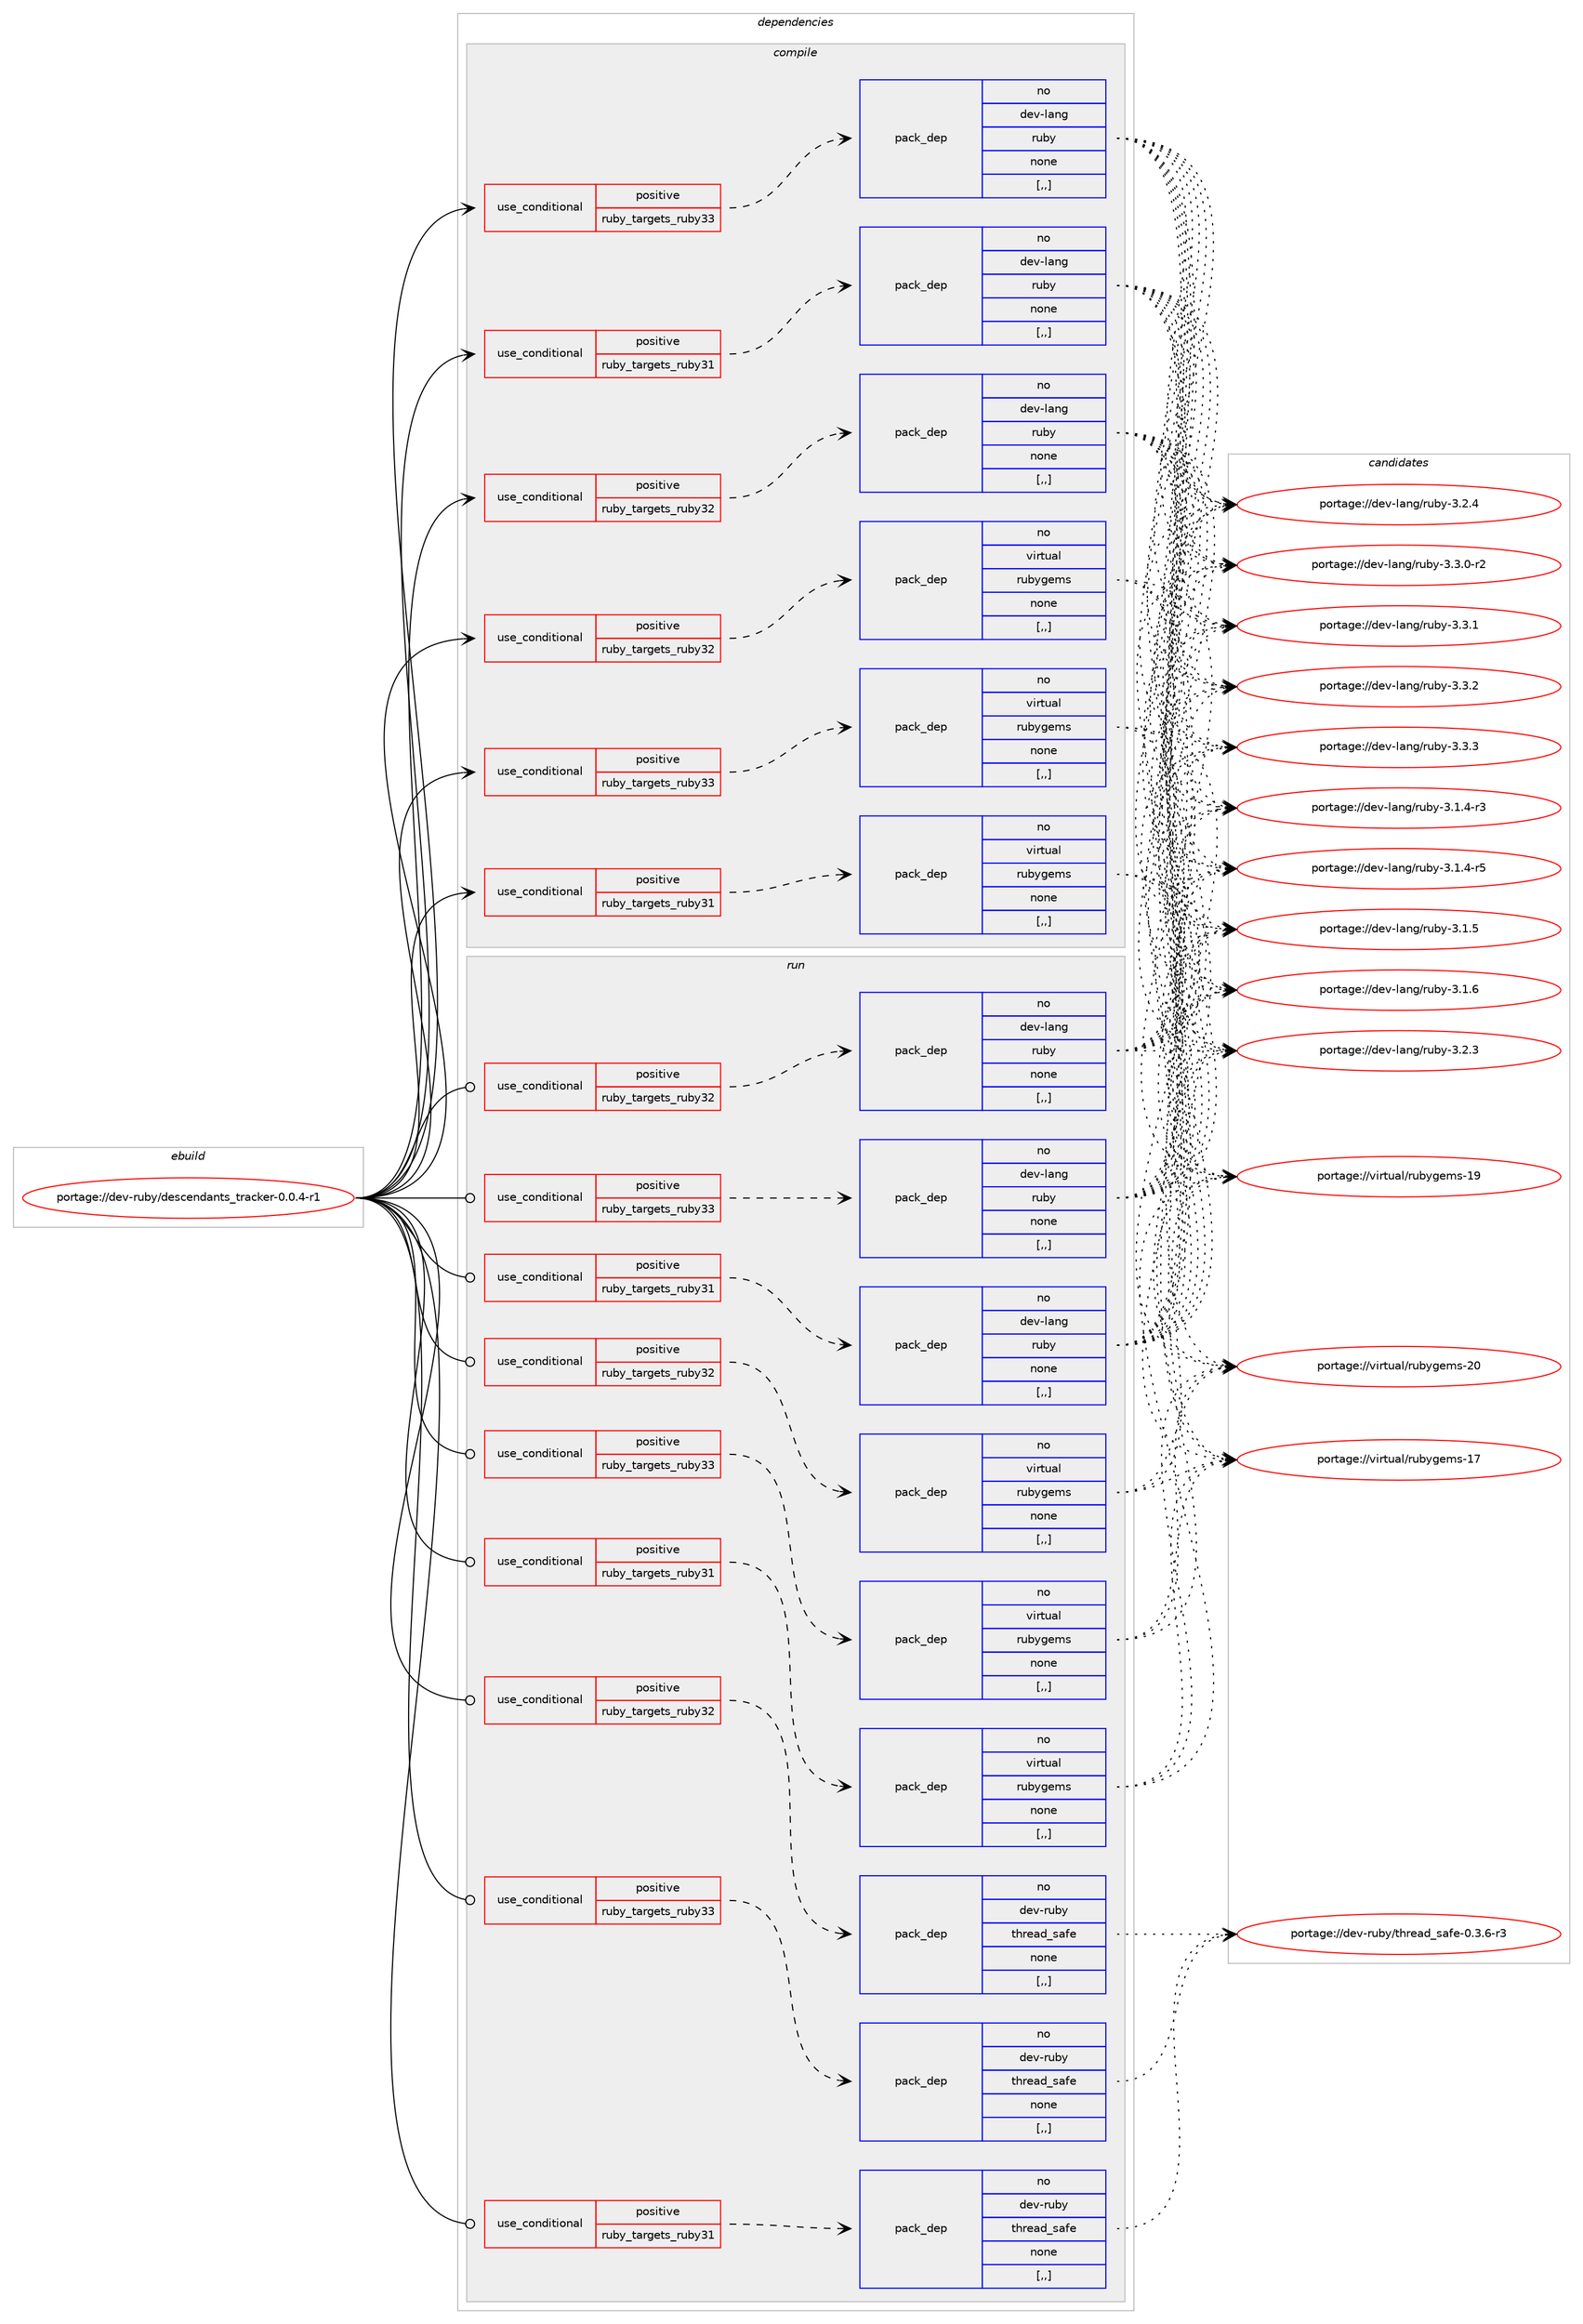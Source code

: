 digraph prolog {

# *************
# Graph options
# *************

newrank=true;
concentrate=true;
compound=true;
graph [rankdir=LR,fontname=Helvetica,fontsize=10,ranksep=1.5];#, ranksep=2.5, nodesep=0.2];
edge  [arrowhead=vee];
node  [fontname=Helvetica,fontsize=10];

# **********
# The ebuild
# **********

subgraph cluster_leftcol {
color=gray;
rank=same;
label=<<i>ebuild</i>>;
id [label="portage://dev-ruby/descendants_tracker-0.0.4-r1", color=red, width=4, href="../dev-ruby/descendants_tracker-0.0.4-r1.svg"];
}

# ****************
# The dependencies
# ****************

subgraph cluster_midcol {
color=gray;
label=<<i>dependencies</i>>;
subgraph cluster_compile {
fillcolor="#eeeeee";
style=filled;
label=<<i>compile</i>>;
subgraph cond45401 {
dependency177493 [label=<<TABLE BORDER="0" CELLBORDER="1" CELLSPACING="0" CELLPADDING="4"><TR><TD ROWSPAN="3" CELLPADDING="10">use_conditional</TD></TR><TR><TD>positive</TD></TR><TR><TD>ruby_targets_ruby31</TD></TR></TABLE>>, shape=none, color=red];
subgraph pack130827 {
dependency177494 [label=<<TABLE BORDER="0" CELLBORDER="1" CELLSPACING="0" CELLPADDING="4" WIDTH="220"><TR><TD ROWSPAN="6" CELLPADDING="30">pack_dep</TD></TR><TR><TD WIDTH="110">no</TD></TR><TR><TD>dev-lang</TD></TR><TR><TD>ruby</TD></TR><TR><TD>none</TD></TR><TR><TD>[,,]</TD></TR></TABLE>>, shape=none, color=blue];
}
dependency177493:e -> dependency177494:w [weight=20,style="dashed",arrowhead="vee"];
}
id:e -> dependency177493:w [weight=20,style="solid",arrowhead="vee"];
subgraph cond45402 {
dependency177495 [label=<<TABLE BORDER="0" CELLBORDER="1" CELLSPACING="0" CELLPADDING="4"><TR><TD ROWSPAN="3" CELLPADDING="10">use_conditional</TD></TR><TR><TD>positive</TD></TR><TR><TD>ruby_targets_ruby31</TD></TR></TABLE>>, shape=none, color=red];
subgraph pack130828 {
dependency177496 [label=<<TABLE BORDER="0" CELLBORDER="1" CELLSPACING="0" CELLPADDING="4" WIDTH="220"><TR><TD ROWSPAN="6" CELLPADDING="30">pack_dep</TD></TR><TR><TD WIDTH="110">no</TD></TR><TR><TD>virtual</TD></TR><TR><TD>rubygems</TD></TR><TR><TD>none</TD></TR><TR><TD>[,,]</TD></TR></TABLE>>, shape=none, color=blue];
}
dependency177495:e -> dependency177496:w [weight=20,style="dashed",arrowhead="vee"];
}
id:e -> dependency177495:w [weight=20,style="solid",arrowhead="vee"];
subgraph cond45403 {
dependency177497 [label=<<TABLE BORDER="0" CELLBORDER="1" CELLSPACING="0" CELLPADDING="4"><TR><TD ROWSPAN="3" CELLPADDING="10">use_conditional</TD></TR><TR><TD>positive</TD></TR><TR><TD>ruby_targets_ruby32</TD></TR></TABLE>>, shape=none, color=red];
subgraph pack130829 {
dependency177498 [label=<<TABLE BORDER="0" CELLBORDER="1" CELLSPACING="0" CELLPADDING="4" WIDTH="220"><TR><TD ROWSPAN="6" CELLPADDING="30">pack_dep</TD></TR><TR><TD WIDTH="110">no</TD></TR><TR><TD>dev-lang</TD></TR><TR><TD>ruby</TD></TR><TR><TD>none</TD></TR><TR><TD>[,,]</TD></TR></TABLE>>, shape=none, color=blue];
}
dependency177497:e -> dependency177498:w [weight=20,style="dashed",arrowhead="vee"];
}
id:e -> dependency177497:w [weight=20,style="solid",arrowhead="vee"];
subgraph cond45404 {
dependency177499 [label=<<TABLE BORDER="0" CELLBORDER="1" CELLSPACING="0" CELLPADDING="4"><TR><TD ROWSPAN="3" CELLPADDING="10">use_conditional</TD></TR><TR><TD>positive</TD></TR><TR><TD>ruby_targets_ruby32</TD></TR></TABLE>>, shape=none, color=red];
subgraph pack130830 {
dependency177500 [label=<<TABLE BORDER="0" CELLBORDER="1" CELLSPACING="0" CELLPADDING="4" WIDTH="220"><TR><TD ROWSPAN="6" CELLPADDING="30">pack_dep</TD></TR><TR><TD WIDTH="110">no</TD></TR><TR><TD>virtual</TD></TR><TR><TD>rubygems</TD></TR><TR><TD>none</TD></TR><TR><TD>[,,]</TD></TR></TABLE>>, shape=none, color=blue];
}
dependency177499:e -> dependency177500:w [weight=20,style="dashed",arrowhead="vee"];
}
id:e -> dependency177499:w [weight=20,style="solid",arrowhead="vee"];
subgraph cond45405 {
dependency177501 [label=<<TABLE BORDER="0" CELLBORDER="1" CELLSPACING="0" CELLPADDING="4"><TR><TD ROWSPAN="3" CELLPADDING="10">use_conditional</TD></TR><TR><TD>positive</TD></TR><TR><TD>ruby_targets_ruby33</TD></TR></TABLE>>, shape=none, color=red];
subgraph pack130831 {
dependency177502 [label=<<TABLE BORDER="0" CELLBORDER="1" CELLSPACING="0" CELLPADDING="4" WIDTH="220"><TR><TD ROWSPAN="6" CELLPADDING="30">pack_dep</TD></TR><TR><TD WIDTH="110">no</TD></TR><TR><TD>dev-lang</TD></TR><TR><TD>ruby</TD></TR><TR><TD>none</TD></TR><TR><TD>[,,]</TD></TR></TABLE>>, shape=none, color=blue];
}
dependency177501:e -> dependency177502:w [weight=20,style="dashed",arrowhead="vee"];
}
id:e -> dependency177501:w [weight=20,style="solid",arrowhead="vee"];
subgraph cond45406 {
dependency177503 [label=<<TABLE BORDER="0" CELLBORDER="1" CELLSPACING="0" CELLPADDING="4"><TR><TD ROWSPAN="3" CELLPADDING="10">use_conditional</TD></TR><TR><TD>positive</TD></TR><TR><TD>ruby_targets_ruby33</TD></TR></TABLE>>, shape=none, color=red];
subgraph pack130832 {
dependency177504 [label=<<TABLE BORDER="0" CELLBORDER="1" CELLSPACING="0" CELLPADDING="4" WIDTH="220"><TR><TD ROWSPAN="6" CELLPADDING="30">pack_dep</TD></TR><TR><TD WIDTH="110">no</TD></TR><TR><TD>virtual</TD></TR><TR><TD>rubygems</TD></TR><TR><TD>none</TD></TR><TR><TD>[,,]</TD></TR></TABLE>>, shape=none, color=blue];
}
dependency177503:e -> dependency177504:w [weight=20,style="dashed",arrowhead="vee"];
}
id:e -> dependency177503:w [weight=20,style="solid",arrowhead="vee"];
}
subgraph cluster_compileandrun {
fillcolor="#eeeeee";
style=filled;
label=<<i>compile and run</i>>;
}
subgraph cluster_run {
fillcolor="#eeeeee";
style=filled;
label=<<i>run</i>>;
subgraph cond45407 {
dependency177505 [label=<<TABLE BORDER="0" CELLBORDER="1" CELLSPACING="0" CELLPADDING="4"><TR><TD ROWSPAN="3" CELLPADDING="10">use_conditional</TD></TR><TR><TD>positive</TD></TR><TR><TD>ruby_targets_ruby31</TD></TR></TABLE>>, shape=none, color=red];
subgraph pack130833 {
dependency177506 [label=<<TABLE BORDER="0" CELLBORDER="1" CELLSPACING="0" CELLPADDING="4" WIDTH="220"><TR><TD ROWSPAN="6" CELLPADDING="30">pack_dep</TD></TR><TR><TD WIDTH="110">no</TD></TR><TR><TD>dev-lang</TD></TR><TR><TD>ruby</TD></TR><TR><TD>none</TD></TR><TR><TD>[,,]</TD></TR></TABLE>>, shape=none, color=blue];
}
dependency177505:e -> dependency177506:w [weight=20,style="dashed",arrowhead="vee"];
}
id:e -> dependency177505:w [weight=20,style="solid",arrowhead="odot"];
subgraph cond45408 {
dependency177507 [label=<<TABLE BORDER="0" CELLBORDER="1" CELLSPACING="0" CELLPADDING="4"><TR><TD ROWSPAN="3" CELLPADDING="10">use_conditional</TD></TR><TR><TD>positive</TD></TR><TR><TD>ruby_targets_ruby31</TD></TR></TABLE>>, shape=none, color=red];
subgraph pack130834 {
dependency177508 [label=<<TABLE BORDER="0" CELLBORDER="1" CELLSPACING="0" CELLPADDING="4" WIDTH="220"><TR><TD ROWSPAN="6" CELLPADDING="30">pack_dep</TD></TR><TR><TD WIDTH="110">no</TD></TR><TR><TD>dev-ruby</TD></TR><TR><TD>thread_safe</TD></TR><TR><TD>none</TD></TR><TR><TD>[,,]</TD></TR></TABLE>>, shape=none, color=blue];
}
dependency177507:e -> dependency177508:w [weight=20,style="dashed",arrowhead="vee"];
}
id:e -> dependency177507:w [weight=20,style="solid",arrowhead="odot"];
subgraph cond45409 {
dependency177509 [label=<<TABLE BORDER="0" CELLBORDER="1" CELLSPACING="0" CELLPADDING="4"><TR><TD ROWSPAN="3" CELLPADDING="10">use_conditional</TD></TR><TR><TD>positive</TD></TR><TR><TD>ruby_targets_ruby31</TD></TR></TABLE>>, shape=none, color=red];
subgraph pack130835 {
dependency177510 [label=<<TABLE BORDER="0" CELLBORDER="1" CELLSPACING="0" CELLPADDING="4" WIDTH="220"><TR><TD ROWSPAN="6" CELLPADDING="30">pack_dep</TD></TR><TR><TD WIDTH="110">no</TD></TR><TR><TD>virtual</TD></TR><TR><TD>rubygems</TD></TR><TR><TD>none</TD></TR><TR><TD>[,,]</TD></TR></TABLE>>, shape=none, color=blue];
}
dependency177509:e -> dependency177510:w [weight=20,style="dashed",arrowhead="vee"];
}
id:e -> dependency177509:w [weight=20,style="solid",arrowhead="odot"];
subgraph cond45410 {
dependency177511 [label=<<TABLE BORDER="0" CELLBORDER="1" CELLSPACING="0" CELLPADDING="4"><TR><TD ROWSPAN="3" CELLPADDING="10">use_conditional</TD></TR><TR><TD>positive</TD></TR><TR><TD>ruby_targets_ruby32</TD></TR></TABLE>>, shape=none, color=red];
subgraph pack130836 {
dependency177512 [label=<<TABLE BORDER="0" CELLBORDER="1" CELLSPACING="0" CELLPADDING="4" WIDTH="220"><TR><TD ROWSPAN="6" CELLPADDING="30">pack_dep</TD></TR><TR><TD WIDTH="110">no</TD></TR><TR><TD>dev-lang</TD></TR><TR><TD>ruby</TD></TR><TR><TD>none</TD></TR><TR><TD>[,,]</TD></TR></TABLE>>, shape=none, color=blue];
}
dependency177511:e -> dependency177512:w [weight=20,style="dashed",arrowhead="vee"];
}
id:e -> dependency177511:w [weight=20,style="solid",arrowhead="odot"];
subgraph cond45411 {
dependency177513 [label=<<TABLE BORDER="0" CELLBORDER="1" CELLSPACING="0" CELLPADDING="4"><TR><TD ROWSPAN="3" CELLPADDING="10">use_conditional</TD></TR><TR><TD>positive</TD></TR><TR><TD>ruby_targets_ruby32</TD></TR></TABLE>>, shape=none, color=red];
subgraph pack130837 {
dependency177514 [label=<<TABLE BORDER="0" CELLBORDER="1" CELLSPACING="0" CELLPADDING="4" WIDTH="220"><TR><TD ROWSPAN="6" CELLPADDING="30">pack_dep</TD></TR><TR><TD WIDTH="110">no</TD></TR><TR><TD>dev-ruby</TD></TR><TR><TD>thread_safe</TD></TR><TR><TD>none</TD></TR><TR><TD>[,,]</TD></TR></TABLE>>, shape=none, color=blue];
}
dependency177513:e -> dependency177514:w [weight=20,style="dashed",arrowhead="vee"];
}
id:e -> dependency177513:w [weight=20,style="solid",arrowhead="odot"];
subgraph cond45412 {
dependency177515 [label=<<TABLE BORDER="0" CELLBORDER="1" CELLSPACING="0" CELLPADDING="4"><TR><TD ROWSPAN="3" CELLPADDING="10">use_conditional</TD></TR><TR><TD>positive</TD></TR><TR><TD>ruby_targets_ruby32</TD></TR></TABLE>>, shape=none, color=red];
subgraph pack130838 {
dependency177516 [label=<<TABLE BORDER="0" CELLBORDER="1" CELLSPACING="0" CELLPADDING="4" WIDTH="220"><TR><TD ROWSPAN="6" CELLPADDING="30">pack_dep</TD></TR><TR><TD WIDTH="110">no</TD></TR><TR><TD>virtual</TD></TR><TR><TD>rubygems</TD></TR><TR><TD>none</TD></TR><TR><TD>[,,]</TD></TR></TABLE>>, shape=none, color=blue];
}
dependency177515:e -> dependency177516:w [weight=20,style="dashed",arrowhead="vee"];
}
id:e -> dependency177515:w [weight=20,style="solid",arrowhead="odot"];
subgraph cond45413 {
dependency177517 [label=<<TABLE BORDER="0" CELLBORDER="1" CELLSPACING="0" CELLPADDING="4"><TR><TD ROWSPAN="3" CELLPADDING="10">use_conditional</TD></TR><TR><TD>positive</TD></TR><TR><TD>ruby_targets_ruby33</TD></TR></TABLE>>, shape=none, color=red];
subgraph pack130839 {
dependency177518 [label=<<TABLE BORDER="0" CELLBORDER="1" CELLSPACING="0" CELLPADDING="4" WIDTH="220"><TR><TD ROWSPAN="6" CELLPADDING="30">pack_dep</TD></TR><TR><TD WIDTH="110">no</TD></TR><TR><TD>dev-lang</TD></TR><TR><TD>ruby</TD></TR><TR><TD>none</TD></TR><TR><TD>[,,]</TD></TR></TABLE>>, shape=none, color=blue];
}
dependency177517:e -> dependency177518:w [weight=20,style="dashed",arrowhead="vee"];
}
id:e -> dependency177517:w [weight=20,style="solid",arrowhead="odot"];
subgraph cond45414 {
dependency177519 [label=<<TABLE BORDER="0" CELLBORDER="1" CELLSPACING="0" CELLPADDING="4"><TR><TD ROWSPAN="3" CELLPADDING="10">use_conditional</TD></TR><TR><TD>positive</TD></TR><TR><TD>ruby_targets_ruby33</TD></TR></TABLE>>, shape=none, color=red];
subgraph pack130840 {
dependency177520 [label=<<TABLE BORDER="0" CELLBORDER="1" CELLSPACING="0" CELLPADDING="4" WIDTH="220"><TR><TD ROWSPAN="6" CELLPADDING="30">pack_dep</TD></TR><TR><TD WIDTH="110">no</TD></TR><TR><TD>dev-ruby</TD></TR><TR><TD>thread_safe</TD></TR><TR><TD>none</TD></TR><TR><TD>[,,]</TD></TR></TABLE>>, shape=none, color=blue];
}
dependency177519:e -> dependency177520:w [weight=20,style="dashed",arrowhead="vee"];
}
id:e -> dependency177519:w [weight=20,style="solid",arrowhead="odot"];
subgraph cond45415 {
dependency177521 [label=<<TABLE BORDER="0" CELLBORDER="1" CELLSPACING="0" CELLPADDING="4"><TR><TD ROWSPAN="3" CELLPADDING="10">use_conditional</TD></TR><TR><TD>positive</TD></TR><TR><TD>ruby_targets_ruby33</TD></TR></TABLE>>, shape=none, color=red];
subgraph pack130841 {
dependency177522 [label=<<TABLE BORDER="0" CELLBORDER="1" CELLSPACING="0" CELLPADDING="4" WIDTH="220"><TR><TD ROWSPAN="6" CELLPADDING="30">pack_dep</TD></TR><TR><TD WIDTH="110">no</TD></TR><TR><TD>virtual</TD></TR><TR><TD>rubygems</TD></TR><TR><TD>none</TD></TR><TR><TD>[,,]</TD></TR></TABLE>>, shape=none, color=blue];
}
dependency177521:e -> dependency177522:w [weight=20,style="dashed",arrowhead="vee"];
}
id:e -> dependency177521:w [weight=20,style="solid",arrowhead="odot"];
}
}

# **************
# The candidates
# **************

subgraph cluster_choices {
rank=same;
color=gray;
label=<<i>candidates</i>>;

subgraph choice130827 {
color=black;
nodesep=1;
choice100101118451089711010347114117981214551464946524511451 [label="portage://dev-lang/ruby-3.1.4-r3", color=red, width=4,href="../dev-lang/ruby-3.1.4-r3.svg"];
choice100101118451089711010347114117981214551464946524511453 [label="portage://dev-lang/ruby-3.1.4-r5", color=red, width=4,href="../dev-lang/ruby-3.1.4-r5.svg"];
choice10010111845108971101034711411798121455146494653 [label="portage://dev-lang/ruby-3.1.5", color=red, width=4,href="../dev-lang/ruby-3.1.5.svg"];
choice10010111845108971101034711411798121455146494654 [label="portage://dev-lang/ruby-3.1.6", color=red, width=4,href="../dev-lang/ruby-3.1.6.svg"];
choice10010111845108971101034711411798121455146504651 [label="portage://dev-lang/ruby-3.2.3", color=red, width=4,href="../dev-lang/ruby-3.2.3.svg"];
choice10010111845108971101034711411798121455146504652 [label="portage://dev-lang/ruby-3.2.4", color=red, width=4,href="../dev-lang/ruby-3.2.4.svg"];
choice100101118451089711010347114117981214551465146484511450 [label="portage://dev-lang/ruby-3.3.0-r2", color=red, width=4,href="../dev-lang/ruby-3.3.0-r2.svg"];
choice10010111845108971101034711411798121455146514649 [label="portage://dev-lang/ruby-3.3.1", color=red, width=4,href="../dev-lang/ruby-3.3.1.svg"];
choice10010111845108971101034711411798121455146514650 [label="portage://dev-lang/ruby-3.3.2", color=red, width=4,href="../dev-lang/ruby-3.3.2.svg"];
choice10010111845108971101034711411798121455146514651 [label="portage://dev-lang/ruby-3.3.3", color=red, width=4,href="../dev-lang/ruby-3.3.3.svg"];
dependency177494:e -> choice100101118451089711010347114117981214551464946524511451:w [style=dotted,weight="100"];
dependency177494:e -> choice100101118451089711010347114117981214551464946524511453:w [style=dotted,weight="100"];
dependency177494:e -> choice10010111845108971101034711411798121455146494653:w [style=dotted,weight="100"];
dependency177494:e -> choice10010111845108971101034711411798121455146494654:w [style=dotted,weight="100"];
dependency177494:e -> choice10010111845108971101034711411798121455146504651:w [style=dotted,weight="100"];
dependency177494:e -> choice10010111845108971101034711411798121455146504652:w [style=dotted,weight="100"];
dependency177494:e -> choice100101118451089711010347114117981214551465146484511450:w [style=dotted,weight="100"];
dependency177494:e -> choice10010111845108971101034711411798121455146514649:w [style=dotted,weight="100"];
dependency177494:e -> choice10010111845108971101034711411798121455146514650:w [style=dotted,weight="100"];
dependency177494:e -> choice10010111845108971101034711411798121455146514651:w [style=dotted,weight="100"];
}
subgraph choice130828 {
color=black;
nodesep=1;
choice118105114116117971084711411798121103101109115454955 [label="portage://virtual/rubygems-17", color=red, width=4,href="../virtual/rubygems-17.svg"];
choice118105114116117971084711411798121103101109115454957 [label="portage://virtual/rubygems-19", color=red, width=4,href="../virtual/rubygems-19.svg"];
choice118105114116117971084711411798121103101109115455048 [label="portage://virtual/rubygems-20", color=red, width=4,href="../virtual/rubygems-20.svg"];
dependency177496:e -> choice118105114116117971084711411798121103101109115454955:w [style=dotted,weight="100"];
dependency177496:e -> choice118105114116117971084711411798121103101109115454957:w [style=dotted,weight="100"];
dependency177496:e -> choice118105114116117971084711411798121103101109115455048:w [style=dotted,weight="100"];
}
subgraph choice130829 {
color=black;
nodesep=1;
choice100101118451089711010347114117981214551464946524511451 [label="portage://dev-lang/ruby-3.1.4-r3", color=red, width=4,href="../dev-lang/ruby-3.1.4-r3.svg"];
choice100101118451089711010347114117981214551464946524511453 [label="portage://dev-lang/ruby-3.1.4-r5", color=red, width=4,href="../dev-lang/ruby-3.1.4-r5.svg"];
choice10010111845108971101034711411798121455146494653 [label="portage://dev-lang/ruby-3.1.5", color=red, width=4,href="../dev-lang/ruby-3.1.5.svg"];
choice10010111845108971101034711411798121455146494654 [label="portage://dev-lang/ruby-3.1.6", color=red, width=4,href="../dev-lang/ruby-3.1.6.svg"];
choice10010111845108971101034711411798121455146504651 [label="portage://dev-lang/ruby-3.2.3", color=red, width=4,href="../dev-lang/ruby-3.2.3.svg"];
choice10010111845108971101034711411798121455146504652 [label="portage://dev-lang/ruby-3.2.4", color=red, width=4,href="../dev-lang/ruby-3.2.4.svg"];
choice100101118451089711010347114117981214551465146484511450 [label="portage://dev-lang/ruby-3.3.0-r2", color=red, width=4,href="../dev-lang/ruby-3.3.0-r2.svg"];
choice10010111845108971101034711411798121455146514649 [label="portage://dev-lang/ruby-3.3.1", color=red, width=4,href="../dev-lang/ruby-3.3.1.svg"];
choice10010111845108971101034711411798121455146514650 [label="portage://dev-lang/ruby-3.3.2", color=red, width=4,href="../dev-lang/ruby-3.3.2.svg"];
choice10010111845108971101034711411798121455146514651 [label="portage://dev-lang/ruby-3.3.3", color=red, width=4,href="../dev-lang/ruby-3.3.3.svg"];
dependency177498:e -> choice100101118451089711010347114117981214551464946524511451:w [style=dotted,weight="100"];
dependency177498:e -> choice100101118451089711010347114117981214551464946524511453:w [style=dotted,weight="100"];
dependency177498:e -> choice10010111845108971101034711411798121455146494653:w [style=dotted,weight="100"];
dependency177498:e -> choice10010111845108971101034711411798121455146494654:w [style=dotted,weight="100"];
dependency177498:e -> choice10010111845108971101034711411798121455146504651:w [style=dotted,weight="100"];
dependency177498:e -> choice10010111845108971101034711411798121455146504652:w [style=dotted,weight="100"];
dependency177498:e -> choice100101118451089711010347114117981214551465146484511450:w [style=dotted,weight="100"];
dependency177498:e -> choice10010111845108971101034711411798121455146514649:w [style=dotted,weight="100"];
dependency177498:e -> choice10010111845108971101034711411798121455146514650:w [style=dotted,weight="100"];
dependency177498:e -> choice10010111845108971101034711411798121455146514651:w [style=dotted,weight="100"];
}
subgraph choice130830 {
color=black;
nodesep=1;
choice118105114116117971084711411798121103101109115454955 [label="portage://virtual/rubygems-17", color=red, width=4,href="../virtual/rubygems-17.svg"];
choice118105114116117971084711411798121103101109115454957 [label="portage://virtual/rubygems-19", color=red, width=4,href="../virtual/rubygems-19.svg"];
choice118105114116117971084711411798121103101109115455048 [label="portage://virtual/rubygems-20", color=red, width=4,href="../virtual/rubygems-20.svg"];
dependency177500:e -> choice118105114116117971084711411798121103101109115454955:w [style=dotted,weight="100"];
dependency177500:e -> choice118105114116117971084711411798121103101109115454957:w [style=dotted,weight="100"];
dependency177500:e -> choice118105114116117971084711411798121103101109115455048:w [style=dotted,weight="100"];
}
subgraph choice130831 {
color=black;
nodesep=1;
choice100101118451089711010347114117981214551464946524511451 [label="portage://dev-lang/ruby-3.1.4-r3", color=red, width=4,href="../dev-lang/ruby-3.1.4-r3.svg"];
choice100101118451089711010347114117981214551464946524511453 [label="portage://dev-lang/ruby-3.1.4-r5", color=red, width=4,href="../dev-lang/ruby-3.1.4-r5.svg"];
choice10010111845108971101034711411798121455146494653 [label="portage://dev-lang/ruby-3.1.5", color=red, width=4,href="../dev-lang/ruby-3.1.5.svg"];
choice10010111845108971101034711411798121455146494654 [label="portage://dev-lang/ruby-3.1.6", color=red, width=4,href="../dev-lang/ruby-3.1.6.svg"];
choice10010111845108971101034711411798121455146504651 [label="portage://dev-lang/ruby-3.2.3", color=red, width=4,href="../dev-lang/ruby-3.2.3.svg"];
choice10010111845108971101034711411798121455146504652 [label="portage://dev-lang/ruby-3.2.4", color=red, width=4,href="../dev-lang/ruby-3.2.4.svg"];
choice100101118451089711010347114117981214551465146484511450 [label="portage://dev-lang/ruby-3.3.0-r2", color=red, width=4,href="../dev-lang/ruby-3.3.0-r2.svg"];
choice10010111845108971101034711411798121455146514649 [label="portage://dev-lang/ruby-3.3.1", color=red, width=4,href="../dev-lang/ruby-3.3.1.svg"];
choice10010111845108971101034711411798121455146514650 [label="portage://dev-lang/ruby-3.3.2", color=red, width=4,href="../dev-lang/ruby-3.3.2.svg"];
choice10010111845108971101034711411798121455146514651 [label="portage://dev-lang/ruby-3.3.3", color=red, width=4,href="../dev-lang/ruby-3.3.3.svg"];
dependency177502:e -> choice100101118451089711010347114117981214551464946524511451:w [style=dotted,weight="100"];
dependency177502:e -> choice100101118451089711010347114117981214551464946524511453:w [style=dotted,weight="100"];
dependency177502:e -> choice10010111845108971101034711411798121455146494653:w [style=dotted,weight="100"];
dependency177502:e -> choice10010111845108971101034711411798121455146494654:w [style=dotted,weight="100"];
dependency177502:e -> choice10010111845108971101034711411798121455146504651:w [style=dotted,weight="100"];
dependency177502:e -> choice10010111845108971101034711411798121455146504652:w [style=dotted,weight="100"];
dependency177502:e -> choice100101118451089711010347114117981214551465146484511450:w [style=dotted,weight="100"];
dependency177502:e -> choice10010111845108971101034711411798121455146514649:w [style=dotted,weight="100"];
dependency177502:e -> choice10010111845108971101034711411798121455146514650:w [style=dotted,weight="100"];
dependency177502:e -> choice10010111845108971101034711411798121455146514651:w [style=dotted,weight="100"];
}
subgraph choice130832 {
color=black;
nodesep=1;
choice118105114116117971084711411798121103101109115454955 [label="portage://virtual/rubygems-17", color=red, width=4,href="../virtual/rubygems-17.svg"];
choice118105114116117971084711411798121103101109115454957 [label="portage://virtual/rubygems-19", color=red, width=4,href="../virtual/rubygems-19.svg"];
choice118105114116117971084711411798121103101109115455048 [label="portage://virtual/rubygems-20", color=red, width=4,href="../virtual/rubygems-20.svg"];
dependency177504:e -> choice118105114116117971084711411798121103101109115454955:w [style=dotted,weight="100"];
dependency177504:e -> choice118105114116117971084711411798121103101109115454957:w [style=dotted,weight="100"];
dependency177504:e -> choice118105114116117971084711411798121103101109115455048:w [style=dotted,weight="100"];
}
subgraph choice130833 {
color=black;
nodesep=1;
choice100101118451089711010347114117981214551464946524511451 [label="portage://dev-lang/ruby-3.1.4-r3", color=red, width=4,href="../dev-lang/ruby-3.1.4-r3.svg"];
choice100101118451089711010347114117981214551464946524511453 [label="portage://dev-lang/ruby-3.1.4-r5", color=red, width=4,href="../dev-lang/ruby-3.1.4-r5.svg"];
choice10010111845108971101034711411798121455146494653 [label="portage://dev-lang/ruby-3.1.5", color=red, width=4,href="../dev-lang/ruby-3.1.5.svg"];
choice10010111845108971101034711411798121455146494654 [label="portage://dev-lang/ruby-3.1.6", color=red, width=4,href="../dev-lang/ruby-3.1.6.svg"];
choice10010111845108971101034711411798121455146504651 [label="portage://dev-lang/ruby-3.2.3", color=red, width=4,href="../dev-lang/ruby-3.2.3.svg"];
choice10010111845108971101034711411798121455146504652 [label="portage://dev-lang/ruby-3.2.4", color=red, width=4,href="../dev-lang/ruby-3.2.4.svg"];
choice100101118451089711010347114117981214551465146484511450 [label="portage://dev-lang/ruby-3.3.0-r2", color=red, width=4,href="../dev-lang/ruby-3.3.0-r2.svg"];
choice10010111845108971101034711411798121455146514649 [label="portage://dev-lang/ruby-3.3.1", color=red, width=4,href="../dev-lang/ruby-3.3.1.svg"];
choice10010111845108971101034711411798121455146514650 [label="portage://dev-lang/ruby-3.3.2", color=red, width=4,href="../dev-lang/ruby-3.3.2.svg"];
choice10010111845108971101034711411798121455146514651 [label="portage://dev-lang/ruby-3.3.3", color=red, width=4,href="../dev-lang/ruby-3.3.3.svg"];
dependency177506:e -> choice100101118451089711010347114117981214551464946524511451:w [style=dotted,weight="100"];
dependency177506:e -> choice100101118451089711010347114117981214551464946524511453:w [style=dotted,weight="100"];
dependency177506:e -> choice10010111845108971101034711411798121455146494653:w [style=dotted,weight="100"];
dependency177506:e -> choice10010111845108971101034711411798121455146494654:w [style=dotted,weight="100"];
dependency177506:e -> choice10010111845108971101034711411798121455146504651:w [style=dotted,weight="100"];
dependency177506:e -> choice10010111845108971101034711411798121455146504652:w [style=dotted,weight="100"];
dependency177506:e -> choice100101118451089711010347114117981214551465146484511450:w [style=dotted,weight="100"];
dependency177506:e -> choice10010111845108971101034711411798121455146514649:w [style=dotted,weight="100"];
dependency177506:e -> choice10010111845108971101034711411798121455146514650:w [style=dotted,weight="100"];
dependency177506:e -> choice10010111845108971101034711411798121455146514651:w [style=dotted,weight="100"];
}
subgraph choice130834 {
color=black;
nodesep=1;
choice1001011184511411798121471161041141019710095115971021014548465146544511451 [label="portage://dev-ruby/thread_safe-0.3.6-r3", color=red, width=4,href="../dev-ruby/thread_safe-0.3.6-r3.svg"];
dependency177508:e -> choice1001011184511411798121471161041141019710095115971021014548465146544511451:w [style=dotted,weight="100"];
}
subgraph choice130835 {
color=black;
nodesep=1;
choice118105114116117971084711411798121103101109115454955 [label="portage://virtual/rubygems-17", color=red, width=4,href="../virtual/rubygems-17.svg"];
choice118105114116117971084711411798121103101109115454957 [label="portage://virtual/rubygems-19", color=red, width=4,href="../virtual/rubygems-19.svg"];
choice118105114116117971084711411798121103101109115455048 [label="portage://virtual/rubygems-20", color=red, width=4,href="../virtual/rubygems-20.svg"];
dependency177510:e -> choice118105114116117971084711411798121103101109115454955:w [style=dotted,weight="100"];
dependency177510:e -> choice118105114116117971084711411798121103101109115454957:w [style=dotted,weight="100"];
dependency177510:e -> choice118105114116117971084711411798121103101109115455048:w [style=dotted,weight="100"];
}
subgraph choice130836 {
color=black;
nodesep=1;
choice100101118451089711010347114117981214551464946524511451 [label="portage://dev-lang/ruby-3.1.4-r3", color=red, width=4,href="../dev-lang/ruby-3.1.4-r3.svg"];
choice100101118451089711010347114117981214551464946524511453 [label="portage://dev-lang/ruby-3.1.4-r5", color=red, width=4,href="../dev-lang/ruby-3.1.4-r5.svg"];
choice10010111845108971101034711411798121455146494653 [label="portage://dev-lang/ruby-3.1.5", color=red, width=4,href="../dev-lang/ruby-3.1.5.svg"];
choice10010111845108971101034711411798121455146494654 [label="portage://dev-lang/ruby-3.1.6", color=red, width=4,href="../dev-lang/ruby-3.1.6.svg"];
choice10010111845108971101034711411798121455146504651 [label="portage://dev-lang/ruby-3.2.3", color=red, width=4,href="../dev-lang/ruby-3.2.3.svg"];
choice10010111845108971101034711411798121455146504652 [label="portage://dev-lang/ruby-3.2.4", color=red, width=4,href="../dev-lang/ruby-3.2.4.svg"];
choice100101118451089711010347114117981214551465146484511450 [label="portage://dev-lang/ruby-3.3.0-r2", color=red, width=4,href="../dev-lang/ruby-3.3.0-r2.svg"];
choice10010111845108971101034711411798121455146514649 [label="portage://dev-lang/ruby-3.3.1", color=red, width=4,href="../dev-lang/ruby-3.3.1.svg"];
choice10010111845108971101034711411798121455146514650 [label="portage://dev-lang/ruby-3.3.2", color=red, width=4,href="../dev-lang/ruby-3.3.2.svg"];
choice10010111845108971101034711411798121455146514651 [label="portage://dev-lang/ruby-3.3.3", color=red, width=4,href="../dev-lang/ruby-3.3.3.svg"];
dependency177512:e -> choice100101118451089711010347114117981214551464946524511451:w [style=dotted,weight="100"];
dependency177512:e -> choice100101118451089711010347114117981214551464946524511453:w [style=dotted,weight="100"];
dependency177512:e -> choice10010111845108971101034711411798121455146494653:w [style=dotted,weight="100"];
dependency177512:e -> choice10010111845108971101034711411798121455146494654:w [style=dotted,weight="100"];
dependency177512:e -> choice10010111845108971101034711411798121455146504651:w [style=dotted,weight="100"];
dependency177512:e -> choice10010111845108971101034711411798121455146504652:w [style=dotted,weight="100"];
dependency177512:e -> choice100101118451089711010347114117981214551465146484511450:w [style=dotted,weight="100"];
dependency177512:e -> choice10010111845108971101034711411798121455146514649:w [style=dotted,weight="100"];
dependency177512:e -> choice10010111845108971101034711411798121455146514650:w [style=dotted,weight="100"];
dependency177512:e -> choice10010111845108971101034711411798121455146514651:w [style=dotted,weight="100"];
}
subgraph choice130837 {
color=black;
nodesep=1;
choice1001011184511411798121471161041141019710095115971021014548465146544511451 [label="portage://dev-ruby/thread_safe-0.3.6-r3", color=red, width=4,href="../dev-ruby/thread_safe-0.3.6-r3.svg"];
dependency177514:e -> choice1001011184511411798121471161041141019710095115971021014548465146544511451:w [style=dotted,weight="100"];
}
subgraph choice130838 {
color=black;
nodesep=1;
choice118105114116117971084711411798121103101109115454955 [label="portage://virtual/rubygems-17", color=red, width=4,href="../virtual/rubygems-17.svg"];
choice118105114116117971084711411798121103101109115454957 [label="portage://virtual/rubygems-19", color=red, width=4,href="../virtual/rubygems-19.svg"];
choice118105114116117971084711411798121103101109115455048 [label="portage://virtual/rubygems-20", color=red, width=4,href="../virtual/rubygems-20.svg"];
dependency177516:e -> choice118105114116117971084711411798121103101109115454955:w [style=dotted,weight="100"];
dependency177516:e -> choice118105114116117971084711411798121103101109115454957:w [style=dotted,weight="100"];
dependency177516:e -> choice118105114116117971084711411798121103101109115455048:w [style=dotted,weight="100"];
}
subgraph choice130839 {
color=black;
nodesep=1;
choice100101118451089711010347114117981214551464946524511451 [label="portage://dev-lang/ruby-3.1.4-r3", color=red, width=4,href="../dev-lang/ruby-3.1.4-r3.svg"];
choice100101118451089711010347114117981214551464946524511453 [label="portage://dev-lang/ruby-3.1.4-r5", color=red, width=4,href="../dev-lang/ruby-3.1.4-r5.svg"];
choice10010111845108971101034711411798121455146494653 [label="portage://dev-lang/ruby-3.1.5", color=red, width=4,href="../dev-lang/ruby-3.1.5.svg"];
choice10010111845108971101034711411798121455146494654 [label="portage://dev-lang/ruby-3.1.6", color=red, width=4,href="../dev-lang/ruby-3.1.6.svg"];
choice10010111845108971101034711411798121455146504651 [label="portage://dev-lang/ruby-3.2.3", color=red, width=4,href="../dev-lang/ruby-3.2.3.svg"];
choice10010111845108971101034711411798121455146504652 [label="portage://dev-lang/ruby-3.2.4", color=red, width=4,href="../dev-lang/ruby-3.2.4.svg"];
choice100101118451089711010347114117981214551465146484511450 [label="portage://dev-lang/ruby-3.3.0-r2", color=red, width=4,href="../dev-lang/ruby-3.3.0-r2.svg"];
choice10010111845108971101034711411798121455146514649 [label="portage://dev-lang/ruby-3.3.1", color=red, width=4,href="../dev-lang/ruby-3.3.1.svg"];
choice10010111845108971101034711411798121455146514650 [label="portage://dev-lang/ruby-3.3.2", color=red, width=4,href="../dev-lang/ruby-3.3.2.svg"];
choice10010111845108971101034711411798121455146514651 [label="portage://dev-lang/ruby-3.3.3", color=red, width=4,href="../dev-lang/ruby-3.3.3.svg"];
dependency177518:e -> choice100101118451089711010347114117981214551464946524511451:w [style=dotted,weight="100"];
dependency177518:e -> choice100101118451089711010347114117981214551464946524511453:w [style=dotted,weight="100"];
dependency177518:e -> choice10010111845108971101034711411798121455146494653:w [style=dotted,weight="100"];
dependency177518:e -> choice10010111845108971101034711411798121455146494654:w [style=dotted,weight="100"];
dependency177518:e -> choice10010111845108971101034711411798121455146504651:w [style=dotted,weight="100"];
dependency177518:e -> choice10010111845108971101034711411798121455146504652:w [style=dotted,weight="100"];
dependency177518:e -> choice100101118451089711010347114117981214551465146484511450:w [style=dotted,weight="100"];
dependency177518:e -> choice10010111845108971101034711411798121455146514649:w [style=dotted,weight="100"];
dependency177518:e -> choice10010111845108971101034711411798121455146514650:w [style=dotted,weight="100"];
dependency177518:e -> choice10010111845108971101034711411798121455146514651:w [style=dotted,weight="100"];
}
subgraph choice130840 {
color=black;
nodesep=1;
choice1001011184511411798121471161041141019710095115971021014548465146544511451 [label="portage://dev-ruby/thread_safe-0.3.6-r3", color=red, width=4,href="../dev-ruby/thread_safe-0.3.6-r3.svg"];
dependency177520:e -> choice1001011184511411798121471161041141019710095115971021014548465146544511451:w [style=dotted,weight="100"];
}
subgraph choice130841 {
color=black;
nodesep=1;
choice118105114116117971084711411798121103101109115454955 [label="portage://virtual/rubygems-17", color=red, width=4,href="../virtual/rubygems-17.svg"];
choice118105114116117971084711411798121103101109115454957 [label="portage://virtual/rubygems-19", color=red, width=4,href="../virtual/rubygems-19.svg"];
choice118105114116117971084711411798121103101109115455048 [label="portage://virtual/rubygems-20", color=red, width=4,href="../virtual/rubygems-20.svg"];
dependency177522:e -> choice118105114116117971084711411798121103101109115454955:w [style=dotted,weight="100"];
dependency177522:e -> choice118105114116117971084711411798121103101109115454957:w [style=dotted,weight="100"];
dependency177522:e -> choice118105114116117971084711411798121103101109115455048:w [style=dotted,weight="100"];
}
}

}

